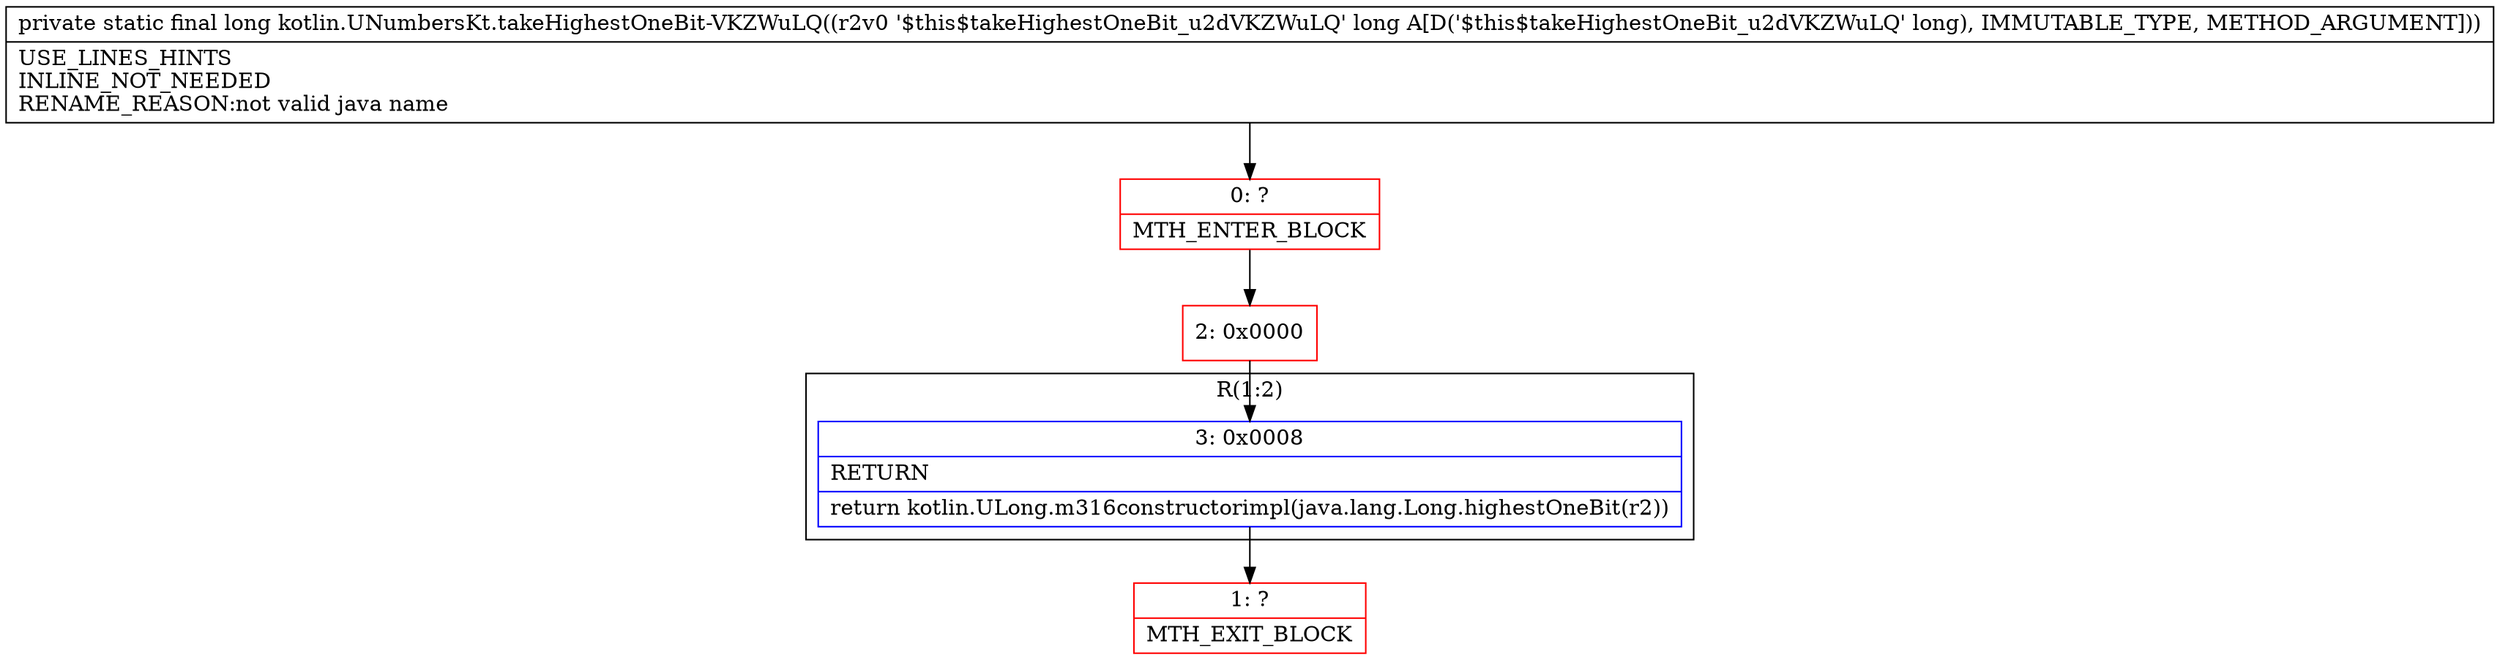 digraph "CFG forkotlin.UNumbersKt.takeHighestOneBit\-VKZWuLQ(J)J" {
subgraph cluster_Region_676011017 {
label = "R(1:2)";
node [shape=record,color=blue];
Node_3 [shape=record,label="{3\:\ 0x0008|RETURN\l|return kotlin.ULong.m316constructorimpl(java.lang.Long.highestOneBit(r2))\l}"];
}
Node_0 [shape=record,color=red,label="{0\:\ ?|MTH_ENTER_BLOCK\l}"];
Node_2 [shape=record,color=red,label="{2\:\ 0x0000}"];
Node_1 [shape=record,color=red,label="{1\:\ ?|MTH_EXIT_BLOCK\l}"];
MethodNode[shape=record,label="{private static final long kotlin.UNumbersKt.takeHighestOneBit\-VKZWuLQ((r2v0 '$this$takeHighestOneBit_u2dVKZWuLQ' long A[D('$this$takeHighestOneBit_u2dVKZWuLQ' long), IMMUTABLE_TYPE, METHOD_ARGUMENT]))  | USE_LINES_HINTS\lINLINE_NOT_NEEDED\lRENAME_REASON:not valid java name\l}"];
MethodNode -> Node_0;Node_3 -> Node_1;
Node_0 -> Node_2;
Node_2 -> Node_3;
}

